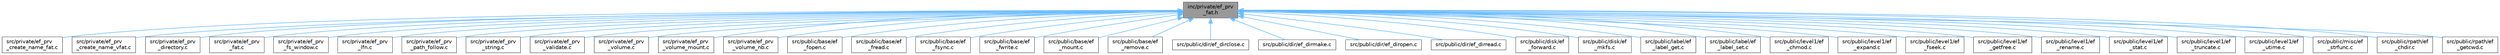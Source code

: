 digraph "inc/private/ef_prv_fat.h"
{
 // LATEX_PDF_SIZE
  bgcolor="transparent";
  edge [fontname=Helvetica,fontsize=10,labelfontname=Helvetica,labelfontsize=10];
  node [fontname=Helvetica,fontsize=10,shape=box,height=0.2,width=0.4];
  Node1 [id="Node000001",label="inc/private/ef_prv\l_fat.h",height=0.2,width=0.4,color="gray40", fillcolor="grey60", style="filled", fontcolor="black",tooltip="Private Header file."];
  Node1 -> Node2 [id="edge1_Node000001_Node000002",dir="back",color="steelblue1",style="solid",tooltip=" "];
  Node2 [id="Node000002",label="src/private/ef_prv\l_create_name_fat.c",height=0.2,width=0.4,color="grey40", fillcolor="white", style="filled",URL="$ef__prv__create__name__fat_8c.html",tooltip="Code file for functions."];
  Node1 -> Node3 [id="edge2_Node000001_Node000003",dir="back",color="steelblue1",style="solid",tooltip=" "];
  Node3 [id="Node000003",label="src/private/ef_prv\l_create_name_vfat.c",height=0.2,width=0.4,color="grey40", fillcolor="white", style="filled",URL="$ef__prv__create__name__vfat_8c.html",tooltip="Code file for functions."];
  Node1 -> Node4 [id="edge3_Node000001_Node000004",dir="back",color="steelblue1",style="solid",tooltip=" "];
  Node4 [id="Node000004",label="src/private/ef_prv\l_directory.c",height=0.2,width=0.4,color="grey40", fillcolor="white", style="filled",URL="$ef__prv__directory_8c.html",tooltip="Code file for directory handling."];
  Node1 -> Node5 [id="edge4_Node000001_Node000005",dir="back",color="steelblue1",style="solid",tooltip=" "];
  Node5 [id="Node000005",label="src/private/ef_prv\l_fat.c",height=0.2,width=0.4,color="grey40", fillcolor="white", style="filled",URL="$ef__prv__fat_8c.html",tooltip="Code file for FAT functions."];
  Node1 -> Node6 [id="edge5_Node000001_Node000006",dir="back",color="steelblue1",style="solid",tooltip=" "];
  Node6 [id="Node000006",label="src/private/ef_prv\l_fs_window.c",height=0.2,width=0.4,color="grey40", fillcolor="white", style="filled",URL="$ef__prv__fs__window_8c.html",tooltip="FS window load or Store."];
  Node1 -> Node7 [id="edge6_Node000001_Node000007",dir="back",color="steelblue1",style="solid",tooltip=" "];
  Node7 [id="Node000007",label="src/private/ef_prv\l_lfn.c",height=0.2,width=0.4,color="grey40", fillcolor="white", style="filled",URL="$ef__prv__lfn_8c.html",tooltip="Code file for functions."];
  Node1 -> Node8 [id="edge7_Node000001_Node000008",dir="back",color="steelblue1",style="solid",tooltip=" "];
  Node8 [id="Node000008",label="src/private/ef_prv\l_path_follow.c",height=0.2,width=0.4,color="grey40", fillcolor="white", style="filled",URL="$ef__prv__path__follow_8c.html",tooltip="Code file for functions."];
  Node1 -> Node9 [id="edge8_Node000001_Node000009",dir="back",color="steelblue1",style="solid",tooltip=" "];
  Node9 [id="Node000009",label="src/private/ef_prv\l_string.c",height=0.2,width=0.4,color="grey40", fillcolor="white", style="filled",URL="$ef__prv__string_8c.html",tooltip="String functions."];
  Node1 -> Node10 [id="edge9_Node000001_Node000010",dir="back",color="steelblue1",style="solid",tooltip=" "];
  Node10 [id="Node000010",label="src/private/ef_prv\l_validate.c",height=0.2,width=0.4,color="grey40", fillcolor="white", style="filled",URL="$ef__prv__validate_8c.html",tooltip="Check if the file/directory object is valid and lock the filesystem if it is valid."];
  Node1 -> Node11 [id="edge10_Node000001_Node000011",dir="back",color="steelblue1",style="solid",tooltip=" "];
  Node11 [id="Node000011",label="src/private/ef_prv\l_volume.c",height=0.2,width=0.4,color="grey40", fillcolor="white", style="filled",URL="$ef__prv__volume_8c.html",tooltip="Private volume access variables and functions."];
  Node1 -> Node12 [id="edge11_Node000001_Node000012",dir="back",color="steelblue1",style="solid",tooltip=" "];
  Node12 [id="Node000012",label="src/private/ef_prv\l_volume_mount.c",height=0.2,width=0.4,color="grey40", fillcolor="white", style="filled",URL="$ef__prv__volume__mount_8c.html",tooltip="Private volume mounting functions."];
  Node1 -> Node13 [id="edge12_Node000001_Node000013",dir="back",color="steelblue1",style="solid",tooltip=" "];
  Node13 [id="Node000013",label="src/private/ef_prv\l_volume_nb.c",height=0.2,width=0.4,color="grey40", fillcolor="white", style="filled",URL="$ef__prv__volume__nb_8c.html",tooltip="Private volume number management."];
  Node1 -> Node14 [id="edge13_Node000001_Node000014",dir="back",color="steelblue1",style="solid",tooltip=" "];
  Node14 [id="Node000014",label="src/public/base/ef\l_fopen.c",height=0.2,width=0.4,color="grey40", fillcolor="white", style="filled",URL="$ef__fopen_8c.html",tooltip="Open or Create a File."];
  Node1 -> Node15 [id="edge14_Node000001_Node000015",dir="back",color="steelblue1",style="solid",tooltip=" "];
  Node15 [id="Node000015",label="src/public/base/ef\l_fread.c",height=0.2,width=0.4,color="grey40", fillcolor="white", style="filled",URL="$ef__fread_8c.html",tooltip="Read File."];
  Node1 -> Node16 [id="edge15_Node000001_Node000016",dir="back",color="steelblue1",style="solid",tooltip=" "];
  Node16 [id="Node000016",label="src/public/base/ef\l_fsync.c",height=0.2,width=0.4,color="grey40", fillcolor="white", style="filled",URL="$ef__fsync_8c.html",tooltip="Synchronize the File."];
  Node1 -> Node17 [id="edge16_Node000001_Node000017",dir="back",color="steelblue1",style="solid",tooltip=" "];
  Node17 [id="Node000017",label="src/public/base/ef\l_fwrite.c",height=0.2,width=0.4,color="grey40", fillcolor="white", style="filled",URL="$ef__fwrite_8c.html",tooltip="Write File."];
  Node1 -> Node18 [id="edge17_Node000001_Node000018",dir="back",color="steelblue1",style="solid",tooltip=" "];
  Node18 [id="Node000018",label="src/public/base/ef\l_mount.c",height=0.2,width=0.4,color="grey40", fillcolor="white", style="filled",URL="$ef__mount_8c.html",tooltip="Mount/Unmount a Logical Drive."];
  Node1 -> Node19 [id="edge18_Node000001_Node000019",dir="back",color="steelblue1",style="solid",tooltip=" "];
  Node19 [id="Node000019",label="src/public/base/ef\l_remove.c",height=0.2,width=0.4,color="grey40", fillcolor="white", style="filled",URL="$ef__remove_8c.html",tooltip="Delete a File/Directory."];
  Node1 -> Node20 [id="edge19_Node000001_Node000020",dir="back",color="steelblue1",style="solid",tooltip=" "];
  Node20 [id="Node000020",label="src/public/dir/ef_dirclose.c",height=0.2,width=0.4,color="grey40", fillcolor="white", style="filled",URL="$ef__dirclose_8c.html",tooltip="Close Directory."];
  Node1 -> Node21 [id="edge20_Node000001_Node000021",dir="back",color="steelblue1",style="solid",tooltip=" "];
  Node21 [id="Node000021",label="src/public/dir/ef_dirmake.c",height=0.2,width=0.4,color="grey40", fillcolor="white", style="filled",URL="$ef__dirmake_8c.html",tooltip="Create a Directory."];
  Node1 -> Node22 [id="edge21_Node000001_Node000022",dir="back",color="steelblue1",style="solid",tooltip=" "];
  Node22 [id="Node000022",label="src/public/dir/ef_diropen.c",height=0.2,width=0.4,color="grey40", fillcolor="white", style="filled",URL="$ef__diropen_8c.html",tooltip="Create a Directory Object."];
  Node1 -> Node23 [id="edge22_Node000001_Node000023",dir="back",color="steelblue1",style="solid",tooltip=" "];
  Node23 [id="Node000023",label="src/public/dir/ef_dirread.c",height=0.2,width=0.4,color="grey40", fillcolor="white", style="filled",URL="$ef__dirread_8c.html",tooltip="Read Directory Entries in Sequence."];
  Node1 -> Node24 [id="edge23_Node000001_Node000024",dir="back",color="steelblue1",style="solid",tooltip=" "];
  Node24 [id="Node000024",label="src/public/disk/ef\l_forward.c",height=0.2,width=0.4,color="grey40", fillcolor="white", style="filled",URL="$ef__forward_8c.html",tooltip="Forward Data to the Stream Directly."];
  Node1 -> Node25 [id="edge24_Node000001_Node000025",dir="back",color="steelblue1",style="solid",tooltip=" "];
  Node25 [id="Node000025",label="src/public/disk/ef\l_mkfs.c",height=0.2,width=0.4,color="grey40", fillcolor="white", style="filled",URL="$ef__mkfs_8c.html",tooltip="Create a FAT volume."];
  Node1 -> Node26 [id="edge25_Node000001_Node000026",dir="back",color="steelblue1",style="solid",tooltip=" "];
  Node26 [id="Node000026",label="src/public/label/ef\l_label_get.c",height=0.2,width=0.4,color="grey40", fillcolor="white", style="filled",URL="$ef__label__get_8c.html",tooltip="Get Volume Label."];
  Node1 -> Node27 [id="edge26_Node000001_Node000027",dir="back",color="steelblue1",style="solid",tooltip=" "];
  Node27 [id="Node000027",label="src/public/label/ef\l_label_set.c",height=0.2,width=0.4,color="grey40", fillcolor="white", style="filled",URL="$ef__label__set_8c.html",tooltip="Set Volume Label."];
  Node1 -> Node28 [id="edge27_Node000001_Node000028",dir="back",color="steelblue1",style="solid",tooltip=" "];
  Node28 [id="Node000028",label="src/public/level1/ef\l_chmod.c",height=0.2,width=0.4,color="grey40", fillcolor="white", style="filled",URL="$ef__chmod_8c.html",tooltip="Change Attributes."];
  Node1 -> Node29 [id="edge28_Node000001_Node000029",dir="back",color="steelblue1",style="solid",tooltip=" "];
  Node29 [id="Node000029",label="src/public/level1/ef\l_expand.c",height=0.2,width=0.4,color="grey40", fillcolor="white", style="filled",URL="$ef__expand_8c.html",tooltip="Allocate a Contiguous Blocks to the File."];
  Node1 -> Node30 [id="edge29_Node000001_Node000030",dir="back",color="steelblue1",style="solid",tooltip=" "];
  Node30 [id="Node000030",label="src/public/level1/ef\l_fseek.c",height=0.2,width=0.4,color="grey40", fillcolor="white", style="filled",URL="$ef__fseek_8c.html",tooltip="Seek File Read/Write Pointer."];
  Node1 -> Node31 [id="edge30_Node000001_Node000031",dir="back",color="steelblue1",style="solid",tooltip=" "];
  Node31 [id="Node000031",label="src/public/level1/ef\l_getfree.c",height=0.2,width=0.4,color="grey40", fillcolor="white", style="filled",URL="$ef__getfree_8c.html",tooltip="Get Number of Free Clusters."];
  Node1 -> Node32 [id="edge31_Node000001_Node000032",dir="back",color="steelblue1",style="solid",tooltip=" "];
  Node32 [id="Node000032",label="src/public/level1/ef\l_rename.c",height=0.2,width=0.4,color="grey40", fillcolor="white", style="filled",URL="$ef__rename_8c.html",tooltip="Rename a File/Directory."];
  Node1 -> Node33 [id="edge32_Node000001_Node000033",dir="back",color="steelblue1",style="solid",tooltip=" "];
  Node33 [id="Node000033",label="src/public/level1/ef\l_stat.c",height=0.2,width=0.4,color="grey40", fillcolor="white", style="filled",URL="$ef__stat_8c.html",tooltip="Get File Status."];
  Node1 -> Node34 [id="edge33_Node000001_Node000034",dir="back",color="steelblue1",style="solid",tooltip=" "];
  Node34 [id="Node000034",label="src/public/level1/ef\l_truncate.c",height=0.2,width=0.4,color="grey40", fillcolor="white", style="filled",URL="$ef__truncate_8c.html",tooltip="Truncate File."];
  Node1 -> Node35 [id="edge34_Node000001_Node000035",dir="back",color="steelblue1",style="solid",tooltip=" "];
  Node35 [id="Node000035",label="src/public/level1/ef\l_utime.c",height=0.2,width=0.4,color="grey40", fillcolor="white", style="filled",URL="$ef__utime_8c.html",tooltip="Change Timestamp."];
  Node1 -> Node36 [id="edge35_Node000001_Node000036",dir="back",color="steelblue1",style="solid",tooltip=" "];
  Node36 [id="Node000036",label="src/public/misc/ef\l_strfunc.c",height=0.2,width=0.4,color="grey40", fillcolor="white", style="filled",URL="$ef__strfunc_8c.html",tooltip="String function."];
  Node1 -> Node37 [id="edge36_Node000001_Node000037",dir="back",color="steelblue1",style="solid",tooltip=" "];
  Node37 [id="Node000037",label="src/public/rpath/ef\l_chdir.c",height=0.2,width=0.4,color="grey40", fillcolor="white", style="filled",URL="$ef__chdir_8c.html",tooltip="Change directory."];
  Node1 -> Node38 [id="edge37_Node000001_Node000038",dir="back",color="steelblue1",style="solid",tooltip=" "];
  Node38 [id="Node000038",label="src/public/rpath/ef\l_getcwd.c",height=0.2,width=0.4,color="grey40", fillcolor="white", style="filled",URL="$ef__getcwd_8c.html",tooltip="Get current working directory."];
}
